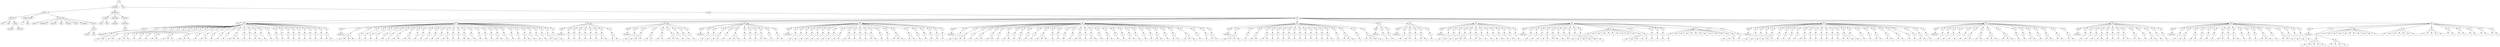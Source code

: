 digraph Tree {
	"t0" [label = "TEI"];
	"t1" [label = "teiHeader"];
	"t2" [label = "fileDesc"];
	"t3" [label = "titleStmt"];
	"t4" [label = "title"];
	"t5" [label = "title"];
	"t6" [label = "author"];
	"t7" [label = "surname"];
	"t8" [label = "forename"];
	"t9" [label = "publicationStmt"];
	"t10" [label = "p"];
	"t11" [label = "idno"];
	"t12" [label = "sourceDesc"];
	"t13" [label = "genre"];
	"t14" [label = "inspiration"];
	"t15" [label = "structure"];
	"t16" [label = "type"];
	"t17" [label = "periode"];
	"t18" [label = "taille"];
	"t19" [label = "permalien"];
	"t20" [label = "sources"];
	"t21" [label = "source"];
	"t22" [label = "author"];
	"t23" [label = "text"];
	"t24" [label = "profileDesc"];
	"t25" [label = "creation"];
	"t26" [label = "date"];
	"t27" [label = "date"];
	"t28" [label = "langUsage"];
	"t29" [label = "language"];
	"t30" [label = "textClass"];
	"t31" [label = "keywords"];
	"t32" [label = "term"];
	"t33" [label = "text"];
	"t34" [label = "body"];
	"t35" [label = "div1"];
	"t36" [label = "head"];
	"t37" [label = "div2"];
	"t38" [label = "head"];
	"t39" [label = "listPerson"];
	"t40" [label = "sp"];
	"t41" [label = "p"];
	"t42" [label = "s"];
	"t43" [label = "s"];
	"t44" [label = "sp"];
	"t45" [label = "p"];
	"t46" [label = "s"];
	"t47" [label = "s"];
	"t48" [label = "sp"];
	"t49" [label = "p"];
	"t50" [label = "s"];
	"t51" [label = "s"];
	"t52" [label = "s"];
	"t53" [label = "sp"];
	"t54" [label = "p"];
	"t55" [label = "s"];
	"t56" [label = "sp"];
	"t57" [label = "p"];
	"t58" [label = "s"];
	"t59" [label = "sp"];
	"t60" [label = "p"];
	"t61" [label = "s"];
	"t62" [label = "sp"];
	"t63" [label = "p"];
	"t64" [label = "s"];
	"t65" [label = "s"];
	"t66" [label = "sp"];
	"t67" [label = "p"];
	"t68" [label = "s"];
	"t69" [label = "s"];
	"t70" [label = "s"];
	"t71" [label = "sp"];
	"t72" [label = "p"];
	"t73" [label = "s"];
	"t74" [label = "s"];
	"t75" [label = "s"];
	"t76" [label = "sp"];
	"t77" [label = "p"];
	"t78" [label = "s"];
	"t79" [label = "sp"];
	"t80" [label = "p"];
	"t81" [label = "s"];
	"t82" [label = "s"];
	"t83" [label = "sp"];
	"t84" [label = "p"];
	"t85" [label = "s"];
	"t86" [label = "sp"];
	"t87" [label = "p"];
	"t88" [label = "s"];
	"t89" [label = "sp"];
	"t90" [label = "p"];
	"t91" [label = "s"];
	"t92" [label = "sp"];
	"t93" [label = "p"];
	"t94" [label = "s"];
	"t95" [label = "s"];
	"t96" [label = "s"];
	"t97" [label = "sp"];
	"t98" [label = "p"];
	"t99" [label = "s"];
	"t100" [label = "sp"];
	"t101" [label = "p"];
	"t102" [label = "s"];
	"t103" [label = "sp"];
	"t104" [label = "p"];
	"t105" [label = "s"];
	"t106" [label = "s"];
	"t107" [label = "sp"];
	"t108" [label = "p"];
	"t109" [label = "s"];
	"t110" [label = "sp"];
	"t111" [label = "p"];
	"t112" [label = "s"];
	"t113" [label = "sp"];
	"t114" [label = "p"];
	"t115" [label = "s"];
	"t116" [label = "sp"];
	"t117" [label = "p"];
	"t118" [label = "s"];
	"t119" [label = "sp"];
	"t120" [label = "p"];
	"t121" [label = "s"];
	"t122" [label = "sp"];
	"t123" [label = "p"];
	"t124" [label = "s"];
	"t125" [label = "sp"];
	"t126" [label = "p"];
	"t127" [label = "s"];
	"t128" [label = "sp"];
	"t129" [label = "p"];
	"t130" [label = "s"];
	"t131" [label = "sp"];
	"t132" [label = "p"];
	"t133" [label = "s"];
	"t134" [label = "sp"];
	"t135" [label = "p"];
	"t136" [label = "s"];
	"t137" [label = "sp"];
	"t138" [label = "p"];
	"t139" [label = "s"];
	"t140" [label = "sp"];
	"t141" [label = "p"];
	"t142" [label = "s"];
	"t143" [label = "s"];
	"t144" [label = "div2"];
	"t145" [label = "head"];
	"t146" [label = "listPerson"];
	"t147" [label = "sp"];
	"t148" [label = "p"];
	"t149" [label = "s"];
	"t150" [label = "s"];
	"t151" [label = "s"];
	"t152" [label = "s"];
	"t153" [label = "sp"];
	"t154" [label = "p"];
	"t155" [label = "s"];
	"t156" [label = "sp"];
	"t157" [label = "p"];
	"t158" [label = "s"];
	"t159" [label = "sp"];
	"t160" [label = "p"];
	"t161" [label = "s"];
	"t162" [label = "sp"];
	"t163" [label = "p"];
	"t164" [label = "s"];
	"t165" [label = "sp"];
	"t166" [label = "p"];
	"t167" [label = "s"];
	"t168" [label = "sp"];
	"t169" [label = "p"];
	"t170" [label = "s"];
	"t171" [label = "sp"];
	"t172" [label = "p"];
	"t173" [label = "s"];
	"t174" [label = "s"];
	"t175" [label = "sp"];
	"t176" [label = "p"];
	"t177" [label = "s"];
	"t178" [label = "s"];
	"t179" [label = "sp"];
	"t180" [label = "p"];
	"t181" [label = "s"];
	"t182" [label = "sp"];
	"t183" [label = "p"];
	"t184" [label = "s"];
	"t185" [label = "sp"];
	"t186" [label = "p"];
	"t187" [label = "s"];
	"t188" [label = "sp"];
	"t189" [label = "p"];
	"t190" [label = "s"];
	"t191" [label = "sp"];
	"t192" [label = "p"];
	"t193" [label = "s"];
	"t194" [label = "sp"];
	"t195" [label = "p"];
	"t196" [label = "s"];
	"t197" [label = "s"];
	"t198" [label = "sp"];
	"t199" [label = "p"];
	"t200" [label = "s"];
	"t201" [label = "sp"];
	"t202" [label = "p"];
	"t203" [label = "s"];
	"t204" [label = "sp"];
	"t205" [label = "p"];
	"t206" [label = "s"];
	"t207" [label = "s"];
	"t208" [label = "sp"];
	"t209" [label = "p"];
	"t210" [label = "s"];
	"t211" [label = "sp"];
	"t212" [label = "p"];
	"t213" [label = "s"];
	"t214" [label = "sp"];
	"t215" [label = "p"];
	"t216" [label = "s"];
	"t217" [label = "sp"];
	"t218" [label = "p"];
	"t219" [label = "s"];
	"t220" [label = "sp"];
	"t221" [label = "p"];
	"t222" [label = "s"];
	"t223" [label = "s"];
	"t224" [label = "sp"];
	"t225" [label = "p"];
	"t226" [label = "s"];
	"t227" [label = "sp"];
	"t228" [label = "p"];
	"t229" [label = "s"];
	"t230" [label = "sp"];
	"t231" [label = "p"];
	"t232" [label = "s"];
	"t233" [label = "sp"];
	"t234" [label = "p"];
	"t235" [label = "s"];
	"t236" [label = "s"];
	"t237" [label = "sp"];
	"t238" [label = "p"];
	"t239" [label = "s"];
	"t240" [label = "sp"];
	"t241" [label = "p"];
	"t242" [label = "s"];
	"t243" [label = "sp"];
	"t244" [label = "p"];
	"t245" [label = "s"];
	"t246" [label = "sp"];
	"t247" [label = "p"];
	"t248" [label = "s"];
	"t249" [label = "s"];
	"t250" [label = "sp"];
	"t251" [label = "p"];
	"t252" [label = "s"];
	"t253" [label = "div2"];
	"t254" [label = "head"];
	"t255" [label = "listPerson"];
	"t256" [label = "sp"];
	"t257" [label = "p"];
	"t258" [label = "s"];
	"t259" [label = "sp"];
	"t260" [label = "p"];
	"t261" [label = "s"];
	"t262" [label = "sp"];
	"t263" [label = "p"];
	"t264" [label = "s"];
	"t265" [label = "sp"];
	"t266" [label = "p"];
	"t267" [label = "s"];
	"t268" [label = "sp"];
	"t269" [label = "p"];
	"t270" [label = "s"];
	"t271" [label = "sp"];
	"t272" [label = "p"];
	"t273" [label = "s"];
	"t274" [label = "sp"];
	"t275" [label = "p"];
	"t276" [label = "s"];
	"t277" [label = "s"];
	"t278" [label = "sp"];
	"t279" [label = "p"];
	"t280" [label = "s"];
	"t281" [label = "s"];
	"t282" [label = "div2"];
	"t283" [label = "head"];
	"t284" [label = "listPerson"];
	"t285" [label = "sp"];
	"t286" [label = "p"];
	"t287" [label = "s"];
	"t288" [label = "sp"];
	"t289" [label = "p"];
	"t290" [label = "s"];
	"t291" [label = "s"];
	"t292" [label = "s"];
	"t293" [label = "sp"];
	"t294" [label = "p"];
	"t295" [label = "s"];
	"t296" [label = "s"];
	"t297" [label = "sp"];
	"t298" [label = "p"];
	"t299" [label = "s"];
	"t300" [label = "s"];
	"t301" [label = "sp"];
	"t302" [label = "p"];
	"t303" [label = "s"];
	"t304" [label = "s"];
	"t305" [label = "s"];
	"t306" [label = "sp"];
	"t307" [label = "p"];
	"t308" [label = "s"];
	"t309" [label = "sp"];
	"t310" [label = "p"];
	"t311" [label = "s"];
	"t312" [label = "sp"];
	"t313" [label = "p"];
	"t314" [label = "s"];
	"t315" [label = "div2"];
	"t316" [label = "head"];
	"t317" [label = "listPerson"];
	"t318" [label = "sp"];
	"t319" [label = "p"];
	"t320" [label = "s"];
	"t321" [label = "sp"];
	"t322" [label = "p"];
	"t323" [label = "s"];
	"t324" [label = "sp"];
	"t325" [label = "p"];
	"t326" [label = "s"];
	"t327" [label = "s"];
	"t328" [label = "sp"];
	"t329" [label = "p"];
	"t330" [label = "s"];
	"t331" [label = "sp"];
	"t332" [label = "p"];
	"t333" [label = "s"];
	"t334" [label = "s"];
	"t335" [label = "s"];
	"t336" [label = "sp"];
	"t337" [label = "p"];
	"t338" [label = "s"];
	"t339" [label = "sp"];
	"t340" [label = "p"];
	"t341" [label = "s"];
	"t342" [label = "sp"];
	"t343" [label = "p"];
	"t344" [label = "s"];
	"t345" [label = "sp"];
	"t346" [label = "p"];
	"t347" [label = "s"];
	"t348" [label = "s"];
	"t349" [label = "sp"];
	"t350" [label = "p"];
	"t351" [label = "s"];
	"t352" [label = "sp"];
	"t353" [label = "p"];
	"t354" [label = "s"];
	"t355" [label = "s"];
	"t356" [label = "div2"];
	"t357" [label = "head"];
	"t358" [label = "listPerson"];
	"t359" [label = "sp"];
	"t360" [label = "p"];
	"t361" [label = "s"];
	"t362" [label = "sp"];
	"t363" [label = "p"];
	"t364" [label = "s"];
	"t365" [label = "sp"];
	"t366" [label = "p"];
	"t367" [label = "s"];
	"t368" [label = "sp"];
	"t369" [label = "p"];
	"t370" [label = "s"];
	"t371" [label = "sp"];
	"t372" [label = "p"];
	"t373" [label = "s"];
	"t374" [label = "sp"];
	"t375" [label = "p"];
	"t376" [label = "s"];
	"t377" [label = "sp"];
	"t378" [label = "p"];
	"t379" [label = "s"];
	"t380" [label = "sp"];
	"t381" [label = "p"];
	"t382" [label = "s"];
	"t383" [label = "sp"];
	"t384" [label = "p"];
	"t385" [label = "s"];
	"t386" [label = "s"];
	"t387" [label = "sp"];
	"t388" [label = "p"];
	"t389" [label = "s"];
	"t390" [label = "s"];
	"t391" [label = "sp"];
	"t392" [label = "p"];
	"t393" [label = "s"];
	"t394" [label = "sp"];
	"t395" [label = "p"];
	"t396" [label = "s"];
	"t397" [label = "sp"];
	"t398" [label = "p"];
	"t399" [label = "s"];
	"t400" [label = "sp"];
	"t401" [label = "p"];
	"t402" [label = "s"];
	"t403" [label = "s"];
	"t404" [label = "sp"];
	"t405" [label = "p"];
	"t406" [label = "s"];
	"t407" [label = "sp"];
	"t408" [label = "p"];
	"t409" [label = "s"];
	"t410" [label = "sp"];
	"t411" [label = "p"];
	"t412" [label = "s"];
	"t413" [label = "s"];
	"t414" [label = "s"];
	"t415" [label = "sp"];
	"t416" [label = "p"];
	"t417" [label = "s"];
	"t418" [label = "s"];
	"t419" [label = "sp"];
	"t420" [label = "p"];
	"t421" [label = "s"];
	"t422" [label = "sp"];
	"t423" [label = "p"];
	"t424" [label = "s"];
	"t425" [label = "sp"];
	"t426" [label = "p"];
	"t427" [label = "s"];
	"t428" [label = "sp"];
	"t429" [label = "p"];
	"t430" [label = "s"];
	"t431" [label = "sp"];
	"t432" [label = "p"];
	"t433" [label = "s"];
	"t434" [label = "div2"];
	"t435" [label = "head"];
	"t436" [label = "listPerson"];
	"t437" [label = "sp"];
	"t438" [label = "p"];
	"t439" [label = "s"];
	"t440" [label = "sp"];
	"t441" [label = "p"];
	"t442" [label = "s"];
	"t443" [label = "s"];
	"t444" [label = "s"];
	"t445" [label = "sp"];
	"t446" [label = "p"];
	"t447" [label = "s"];
	"t448" [label = "sp"];
	"t449" [label = "p"];
	"t450" [label = "s"];
	"t451" [label = "s"];
	"t452" [label = "sp"];
	"t453" [label = "p"];
	"t454" [label = "s"];
	"t455" [label = "s"];
	"t456" [label = "sp"];
	"t457" [label = "p"];
	"t458" [label = "s"];
	"t459" [label = "sp"];
	"t460" [label = "p"];
	"t461" [label = "s"];
	"t462" [label = "s"];
	"t463" [label = "sp"];
	"t464" [label = "p"];
	"t465" [label = "s"];
	"t466" [label = "sp"];
	"t467" [label = "p"];
	"t468" [label = "s"];
	"t469" [label = "sp"];
	"t470" [label = "p"];
	"t471" [label = "s"];
	"t472" [label = "sp"];
	"t473" [label = "p"];
	"t474" [label = "s"];
	"t475" [label = "sp"];
	"t476" [label = "p"];
	"t477" [label = "s"];
	"t478" [label = "s"];
	"t479" [label = "s"];
	"t480" [label = "sp"];
	"t481" [label = "p"];
	"t482" [label = "s"];
	"t483" [label = "sp"];
	"t484" [label = "p"];
	"t485" [label = "s"];
	"t486" [label = "sp"];
	"t487" [label = "p"];
	"t488" [label = "s"];
	"t489" [label = "sp"];
	"t490" [label = "p"];
	"t491" [label = "s"];
	"t492" [label = "sp"];
	"t493" [label = "p"];
	"t494" [label = "s"];
	"t495" [label = "s"];
	"t496" [label = "sp"];
	"t497" [label = "p"];
	"t498" [label = "s"];
	"t499" [label = "sp"];
	"t500" [label = "p"];
	"t501" [label = "s"];
	"t502" [label = "s"];
	"t503" [label = "sp"];
	"t504" [label = "p"];
	"t505" [label = "s"];
	"t506" [label = "sp"];
	"t507" [label = "p"];
	"t508" [label = "s"];
	"t509" [label = "s"];
	"t510" [label = "sp"];
	"t511" [label = "p"];
	"t512" [label = "s"];
	"t513" [label = "sp"];
	"t514" [label = "p"];
	"t515" [label = "s"];
	"t516" [label = "sp"];
	"t517" [label = "p"];
	"t518" [label = "s"];
	"t519" [label = "s"];
	"t520" [label = "sp"];
	"t521" [label = "p"];
	"t522" [label = "s"];
	"t523" [label = "sp"];
	"t524" [label = "p"];
	"t525" [label = "s"];
	"t526" [label = "sp"];
	"t527" [label = "p"];
	"t528" [label = "s"];
	"t529" [label = "sp"];
	"t530" [label = "p"];
	"t531" [label = "s"];
	"t532" [label = "s"];
	"t533" [label = "sp"];
	"t534" [label = "p"];
	"t535" [label = "s"];
	"t536" [label = "sp"];
	"t537" [label = "p"];
	"t538" [label = "s"];
	"t539" [label = "s"];
	"t540" [label = "sp"];
	"t541" [label = "p"];
	"t542" [label = "s"];
	"t543" [label = "s"];
	"t544" [label = "s"];
	"t545" [label = "sp"];
	"t546" [label = "p"];
	"t547" [label = "s"];
	"t548" [label = "sp"];
	"t549" [label = "p"];
	"t550" [label = "s"];
	"t551" [label = "sp"];
	"t552" [label = "p"];
	"t553" [label = "s"];
	"t554" [label = "s"];
	"t555" [label = "div2"];
	"t556" [label = "head"];
	"t557" [label = "listPerson"];
	"t558" [label = "sp"];
	"t559" [label = "p"];
	"t560" [label = "s"];
	"t561" [label = "s"];
	"t562" [label = "s"];
	"t563" [label = "s"];
	"t564" [label = "sp"];
	"t565" [label = "p"];
	"t566" [label = "s"];
	"t567" [label = "sp"];
	"t568" [label = "p"];
	"t569" [label = "s"];
	"t570" [label = "s"];
	"t571" [label = "sp"];
	"t572" [label = "p"];
	"t573" [label = "s"];
	"t574" [label = "s"];
	"t575" [label = "sp"];
	"t576" [label = "p"];
	"t577" [label = "s"];
	"t578" [label = "sp"];
	"t579" [label = "p"];
	"t580" [label = "s"];
	"t581" [label = "sp"];
	"t582" [label = "p"];
	"t583" [label = "s"];
	"t584" [label = "sp"];
	"t585" [label = "p"];
	"t586" [label = "s"];
	"t587" [label = "sp"];
	"t588" [label = "p"];
	"t589" [label = "s"];
	"t590" [label = "sp"];
	"t591" [label = "p"];
	"t592" [label = "s"];
	"t593" [label = "sp"];
	"t594" [label = "p"];
	"t595" [label = "s"];
	"t596" [label = "sp"];
	"t597" [label = "p"];
	"t598" [label = "s"];
	"t599" [label = "sp"];
	"t600" [label = "p"];
	"t601" [label = "s"];
	"t602" [label = "sp"];
	"t603" [label = "p"];
	"t604" [label = "s"];
	"t605" [label = "sp"];
	"t606" [label = "p"];
	"t607" [label = "s"];
	"t608" [label = "s"];
	"t609" [label = "sp"];
	"t610" [label = "p"];
	"t611" [label = "s"];
	"t612" [label = "sp"];
	"t613" [label = "p"];
	"t614" [label = "s"];
	"t615" [label = "s"];
	"t616" [label = "s"];
	"t617" [label = "sp"];
	"t618" [label = "p"];
	"t619" [label = "s"];
	"t620" [label = "sp"];
	"t621" [label = "p"];
	"t622" [label = "s"];
	"t623" [label = "s"];
	"t624" [label = "s"];
	"t625" [label = "s"];
	"t626" [label = "div2"];
	"t627" [label = "head"];
	"t628" [label = "listPerson"];
	"t629" [label = "sp"];
	"t630" [label = "p"];
	"t631" [label = "s"];
	"t632" [label = "sp"];
	"t633" [label = "p"];
	"t634" [label = "s"];
	"t635" [label = "div2"];
	"t636" [label = "head"];
	"t637" [label = "listPerson"];
	"t638" [label = "sp"];
	"t639" [label = "p"];
	"t640" [label = "s"];
	"t641" [label = "sp"];
	"t642" [label = "p"];
	"t643" [label = "s"];
	"t644" [label = "s"];
	"t645" [label = "sp"];
	"t646" [label = "p"];
	"t647" [label = "s"];
	"t648" [label = "sp"];
	"t649" [label = "p"];
	"t650" [label = "s"];
	"t651" [label = "s"];
	"t652" [label = "sp"];
	"t653" [label = "p"];
	"t654" [label = "s"];
	"t655" [label = "div2"];
	"t656" [label = "head"];
	"t657" [label = "listPerson"];
	"t658" [label = "sp"];
	"t659" [label = "p"];
	"t660" [label = "s"];
	"t661" [label = "sp"];
	"t662" [label = "p"];
	"t663" [label = "s"];
	"t664" [label = "sp"];
	"t665" [label = "p"];
	"t666" [label = "s"];
	"t667" [label = "sp"];
	"t668" [label = "p"];
	"t669" [label = "s"];
	"t670" [label = "s"];
	"t671" [label = "s"];
	"t672" [label = "sp"];
	"t673" [label = "p"];
	"t674" [label = "s"];
	"t675" [label = "sp"];
	"t676" [label = "p"];
	"t677" [label = "s"];
	"t678" [label = "s"];
	"t679" [label = "sp"];
	"t680" [label = "p"];
	"t681" [label = "s"];
	"t682" [label = "sp"];
	"t683" [label = "p"];
	"t684" [label = "s"];
	"t685" [label = "sp"];
	"t686" [label = "p"];
	"t687" [label = "s"];
	"t688" [label = "sp"];
	"t689" [label = "p"];
	"t690" [label = "s"];
	"t691" [label = "sp"];
	"t692" [label = "p"];
	"t693" [label = "s"];
	"t694" [label = "sp"];
	"t695" [label = "p"];
	"t696" [label = "s"];
	"t697" [label = "sp"];
	"t698" [label = "p"];
	"t699" [label = "s"];
	"t700" [label = "div2"];
	"t701" [label = "head"];
	"t702" [label = "listPerson"];
	"t703" [label = "sp"];
	"t704" [label = "p"];
	"t705" [label = "s"];
	"t706" [label = "sp"];
	"t707" [label = "p"];
	"t708" [label = "s"];
	"t709" [label = "sp"];
	"t710" [label = "p"];
	"t711" [label = "s"];
	"t712" [label = "sp"];
	"t713" [label = "p"];
	"t714" [label = "s"];
	"t715" [label = "s"];
	"t716" [label = "sp"];
	"t717" [label = "p"];
	"t718" [label = "s"];
	"t719" [label = "s"];
	"t720" [label = "sp"];
	"t721" [label = "p"];
	"t722" [label = "s"];
	"t723" [label = "sp"];
	"t724" [label = "p"];
	"t725" [label = "s"];
	"t726" [label = "s"];
	"t727" [label = "sp"];
	"t728" [label = "p"];
	"t729" [label = "s"];
	"t730" [label = "sp"];
	"t731" [label = "p"];
	"t732" [label = "s"];
	"t733" [label = "s"];
	"t734" [label = "sp"];
	"t735" [label = "p"];
	"t736" [label = "s"];
	"t737" [label = "sp"];
	"t738" [label = "p"];
	"t739" [label = "s"];
	"t740" [label = "l"];
	"t741" [label = "l"];
	"t742" [label = "l"];
	"t743" [label = "l"];
	"t744" [label = "l"];
	"t745" [label = "l"];
	"t746" [label = "l"];
	"t747" [label = "l"];
	"t748" [label = "l"];
	"t749" [label = "p"];
	"t750" [label = "s"];
	"t751" [label = "s"];
	"t752" [label = "s"];
	"t753" [label = "sp"];
	"t754" [label = "p"];
	"t755" [label = "s"];
	"t756" [label = "s"];
	"t757" [label = "sp"];
	"t758" [label = "p"];
	"t759" [label = "s"];
	"t760" [label = "sp"];
	"t761" [label = "p"];
	"t762" [label = "s"];
	"t763" [label = "sp"];
	"t764" [label = "p"];
	"t765" [label = "s"];
	"t766" [label = "sp"];
	"t767" [label = "p"];
	"t768" [label = "s"];
	"t769" [label = "l"];
	"t770" [label = "l"];
	"t771" [label = "l"];
	"t772" [label = "l"];
	"t773" [label = "l"];
	"t774" [label = "l"];
	"t775" [label = "l"];
	"t776" [label = "l"];
	"t777" [label = "l"];
	"t778" [label = "l"];
	"t779" [label = "p"];
	"t780" [label = "s"];
	"t781" [label = "sp"];
	"t782" [label = "p"];
	"t783" [label = "s"];
	"t784" [label = "s"];
	"t785" [label = "sp"];
	"t786" [label = "p"];
	"t787" [label = "s"];
	"t788" [label = "div2"];
	"t789" [label = "head"];
	"t790" [label = "listPerson"];
	"t791" [label = "sp"];
	"t792" [label = "p"];
	"t793" [label = "s"];
	"t794" [label = "sp"];
	"t795" [label = "p"];
	"t796" [label = "s"];
	"t797" [label = "sp"];
	"t798" [label = "p"];
	"t799" [label = "s"];
	"t800" [label = "sp"];
	"t801" [label = "p"];
	"t802" [label = "s"];
	"t803" [label = "s"];
	"t804" [label = "s"];
	"t805" [label = "sp"];
	"t806" [label = "p"];
	"t807" [label = "s"];
	"t808" [label = "sp"];
	"t809" [label = "p"];
	"t810" [label = "s"];
	"t811" [label = "sp"];
	"t812" [label = "p"];
	"t813" [label = "s"];
	"t814" [label = "sp"];
	"t815" [label = "p"];
	"t816" [label = "s"];
	"t817" [label = "sp"];
	"t818" [label = "p"];
	"t819" [label = "s"];
	"t820" [label = "s"];
	"t821" [label = "sp"];
	"t822" [label = "p"];
	"t823" [label = "s"];
	"t824" [label = "sp"];
	"t825" [label = "p"];
	"t826" [label = "s"];
	"t827" [label = "sp"];
	"t828" [label = "p"];
	"t829" [label = "s"];
	"t830" [label = "sp"];
	"t831" [label = "p"];
	"t832" [label = "s"];
	"t833" [label = "sp"];
	"t834" [label = "p"];
	"t835" [label = "s"];
	"t836" [label = "sp"];
	"t837" [label = "p"];
	"t838" [label = "s"];
	"t839" [label = "sp"];
	"t840" [label = "p"];
	"t841" [label = "s"];
	"t842" [label = "s"];
	"t843" [label = "s"];
	"t844" [label = "sp"];
	"t845" [label = "p"];
	"t846" [label = "s"];
	"t847" [label = "sp"];
	"t848" [label = "p"];
	"t849" [label = "s"];
	"t850" [label = "sp"];
	"t851" [label = "p"];
	"t852" [label = "s"];
	"t853" [label = "sp"];
	"t854" [label = "p"];
	"t855" [label = "s"];
	"t856" [label = "s"];
	"t857" [label = "sp"];
	"t858" [label = "p"];
	"t859" [label = "s"];
	"t860" [label = "s"];
	"t861" [label = "sp"];
	"t862" [label = "p"];
	"t863" [label = "s"];
	"t864" [label = "s"];
	"t865" [label = "sp"];
	"t866" [label = "p"];
	"t867" [label = "s"];
	"t868" [label = "sp"];
	"t869" [label = "p"];
	"t870" [label = "s"];
	"t871" [label = "sp"];
	"t872" [label = "p"];
	"t873" [label = "s"];
	"t874" [label = "s"];
	"t875" [label = "sp"];
	"t876" [label = "p"];
	"t877" [label = "s"];
	"t878" [label = "div2"];
	"t879" [label = "head"];
	"t880" [label = "listPerson"];
	"t881" [label = "sp"];
	"t882" [label = "p"];
	"t883" [label = "s"];
	"t884" [label = "sp"];
	"t885" [label = "p"];
	"t886" [label = "s"];
	"t887" [label = "sp"];
	"t888" [label = "p"];
	"t889" [label = "s"];
	"t890" [label = "sp"];
	"t891" [label = "p"];
	"t892" [label = "s"];
	"t893" [label = "sp"];
	"t894" [label = "p"];
	"t895" [label = "s"];
	"t896" [label = "sp"];
	"t897" [label = "p"];
	"t898" [label = "s"];
	"t899" [label = "s"];
	"t900" [label = "sp"];
	"t901" [label = "p"];
	"t902" [label = "s"];
	"t903" [label = "s"];
	"t904" [label = "sp"];
	"t905" [label = "p"];
	"t906" [label = "s"];
	"t907" [label = "s"];
	"t908" [label = "s"];
	"t909" [label = "sp"];
	"t910" [label = "p"];
	"t911" [label = "s"];
	"t912" [label = "s"];
	"t913" [label = "s"];
	"t914" [label = "sp"];
	"t915" [label = "p"];
	"t916" [label = "s"];
	"t917" [label = "sp"];
	"t918" [label = "p"];
	"t919" [label = "s"];
	"t920" [label = "sp"];
	"t921" [label = "p"];
	"t922" [label = "s"];
	"t923" [label = "s"];
	"t924" [label = "sp"];
	"t925" [label = "p"];
	"t926" [label = "s"];
	"t927" [label = "sp"];
	"t928" [label = "p"];
	"t929" [label = "s"];
	"t930" [label = "s"];
	"t931" [label = "sp"];
	"t932" [label = "p"];
	"t933" [label = "s"];
	"t934" [label = "s"];
	"t935" [label = "sp"];
	"t936" [label = "p"];
	"t937" [label = "s"];
	"t938" [label = "s"];
	"t939" [label = "div2"];
	"t940" [label = "head"];
	"t941" [label = "listPerson"];
	"t942" [label = "sp"];
	"t943" [label = "p"];
	"t944" [label = "s"];
	"t945" [label = "sp"];
	"t946" [label = "p"];
	"t947" [label = "s"];
	"t948" [label = "sp"];
	"t949" [label = "p"];
	"t950" [label = "s"];
	"t951" [label = "sp"];
	"t952" [label = "p"];
	"t953" [label = "s"];
	"t954" [label = "s"];
	"t955" [label = "sp"];
	"t956" [label = "p"];
	"t957" [label = "s"];
	"t958" [label = "sp"];
	"t959" [label = "p"];
	"t960" [label = "s"];
	"t961" [label = "sp"];
	"t962" [label = "p"];
	"t963" [label = "s"];
	"t964" [label = "sp"];
	"t965" [label = "p"];
	"t966" [label = "s"];
	"t967" [label = "s"];
	"t968" [label = "sp"];
	"t969" [label = "p"];
	"t970" [label = "s"];
	"t971" [label = "s"];
	"t972" [label = "sp"];
	"t973" [label = "p"];
	"t974" [label = "s"];
	"t975" [label = "sp"];
	"t976" [label = "p"];
	"t977" [label = "s"];
	"t978" [label = "s"];
	"t979" [label = "sp"];
	"t980" [label = "p"];
	"t981" [label = "s"];
	"t982" [label = "sp"];
	"t983" [label = "p"];
	"t984" [label = "s"];
	"t985" [label = "div2"];
	"t986" [label = "head"];
	"t987" [label = "listPerson"];
	"t988" [label = "sp"];
	"t989" [label = "p"];
	"t990" [label = "s"];
	"t991" [label = "sp"];
	"t992" [label = "p"];
	"t993" [label = "s"];
	"t994" [label = "s"];
	"t995" [label = "sp"];
	"t996" [label = "p"];
	"t997" [label = "s"];
	"t998" [label = "s"];
	"t999" [label = "sp"];
	"t1000" [label = "p"];
	"t1001" [label = "s"];
	"t1002" [label = "sp"];
	"t1003" [label = "p"];
	"t1004" [label = "s"];
	"t1005" [label = "sp"];
	"t1006" [label = "p"];
	"t1007" [label = "s"];
	"t1008" [label = "sp"];
	"t1009" [label = "p"];
	"t1010" [label = "s"];
	"t1011" [label = "s"];
	"t1012" [label = "sp"];
	"t1013" [label = "p"];
	"t1014" [label = "s"];
	"t1015" [label = "sp"];
	"t1016" [label = "p"];
	"t1017" [label = "s"];
	"t1018" [label = "s"];
	"t1019" [label = "sp"];
	"t1020" [label = "p"];
	"t1021" [label = "s"];
	"t1022" [label = "sp"];
	"t1023" [label = "p"];
	"t1024" [label = "s"];
	"t1025" [label = "sp"];
	"t1026" [label = "p"];
	"t1027" [label = "s"];
	"t1028" [label = "sp"];
	"t1029" [label = "p"];
	"t1030" [label = "s"];
	"t1031" [label = "s"];
	"t1032" [label = "s"];
	"t1033" [label = "sp"];
	"t1034" [label = "p"];
	"t1035" [label = "s"];
	"t1036" [label = "sp"];
	"t1037" [label = "p"];
	"t1038" [label = "s"];
	"t1039" [label = "s"];
	"t1040" [label = "s"];
	"t1041" [label = "sp"];
	"t1042" [label = "p"];
	"t1043" [label = "s"];
	"t1044" [label = "sp"];
	"t1045" [label = "p"];
	"t1046" [label = "s"];
	"t1047" [label = "sp"];
	"t1048" [label = "p"];
	"t1049" [label = "s"];
	"t1050" [label = "div2"];
	"t1051" [label = "head"];
	"t1052" [label = "listPerson"];
	"t1053" [label = "sp"];
	"t1054" [label = "lg"];
	"t1055" [label = "lg"];
	"t1056" [label = "l"];
	"t1057" [label = "l"];
	"t1058" [label = "l"];
	"t1059" [label = "l"];
	"t1060" [label = "l"];
	"t1061" [label = "lg"];
	"t1062" [label = "l"];
	"t1063" [label = "l"];
	"t1064" [label = "l"];
	"t1065" [label = "l"];
	"t1066" [label = "sp"];
	"t1067" [label = "l"];
	"t1068" [label = "l"];
	"t1069" [label = "l"];
	"t1070" [label = "l"];
	"t1071" [label = "l"];
	"t1072" [label = "l"];
	"t1073" [label = "l"];
	"t1074" [label = "l"];
	"t1075" [label = "l"];
	"t1076" [label = "l"];
	"t1077" [label = "l"];
	"t1078" [label = "sp"];
	"t1079" [label = "l"];
	"t1080" [label = "l"];
	"t1081" [label = "l"];
	"t1082" [label = "l"];
	"t1083" [label = "l"];
	"t1084" [label = "l"];
	"t1085" [label = "l"];
	"t1086" [label = "sp"];
	"t1087" [label = "l"];
	"t1088" [label = "l"];
	"t1089" [label = "l"];
	"t1090" [label = "l"];
	"t1091" [label = "l"];
	"t1092" [label = "sp"];
	"t1093" [label = "l"];
	"t1094" [label = "l"];
	"t1095" [label = "sp"];
	"t1096" [label = "l"];
	"t1097" [label = "l"];
	"t1098" [label = "sp"];
	"t1099" [label = "l"];
	"t1100" [label = "l"];
	"t1101" [label = "sp"];
	"t1102" [label = "l"];
	"t1103" [label = "l"];
	"t1104" [label = "sp"];
	"t1105" [label = "l"];
	"t1106" [label = "l"];
	"t0" -> "t1";
	"t1" -> "t2";
	"t2" -> "t3";
	"t3" -> "t4";
	"t3" -> "t5";
	"t3" -> "t6";
	"t6" -> "t7";
	"t6" -> "t8";
	"t2" -> "t9";
	"t9" -> "t10";
	"t9" -> "t11";
	"t2" -> "t12";
	"t12" -> "t13";
	"t12" -> "t14";
	"t12" -> "t15";
	"t12" -> "t16";
	"t12" -> "t17";
	"t12" -> "t18";
	"t12" -> "t19";
	"t12" -> "t20";
	"t20" -> "t21";
	"t21" -> "t22";
	"t21" -> "t23";
	"t1" -> "t24";
	"t24" -> "t25";
	"t25" -> "t26";
	"t25" -> "t27";
	"t24" -> "t28";
	"t28" -> "t29";
	"t24" -> "t30";
	"t30" -> "t31";
	"t31" -> "t32";
	"t0" -> "t33";
	"t33" -> "t34";
	"t34" -> "t35";
	"t35" -> "t36";
	"t35" -> "t37";
	"t37" -> "t38";
	"t38" -> "t39";
	"t37" -> "t40";
	"t40" -> "t41";
	"t41" -> "t42";
	"t41" -> "t43";
	"t37" -> "t44";
	"t44" -> "t45";
	"t45" -> "t46";
	"t45" -> "t47";
	"t37" -> "t48";
	"t48" -> "t49";
	"t49" -> "t50";
	"t49" -> "t51";
	"t49" -> "t52";
	"t37" -> "t53";
	"t53" -> "t54";
	"t54" -> "t55";
	"t37" -> "t56";
	"t56" -> "t57";
	"t57" -> "t58";
	"t37" -> "t59";
	"t59" -> "t60";
	"t60" -> "t61";
	"t37" -> "t62";
	"t62" -> "t63";
	"t63" -> "t64";
	"t63" -> "t65";
	"t37" -> "t66";
	"t66" -> "t67";
	"t67" -> "t68";
	"t67" -> "t69";
	"t67" -> "t70";
	"t37" -> "t71";
	"t71" -> "t72";
	"t72" -> "t73";
	"t72" -> "t74";
	"t72" -> "t75";
	"t37" -> "t76";
	"t76" -> "t77";
	"t77" -> "t78";
	"t37" -> "t79";
	"t79" -> "t80";
	"t80" -> "t81";
	"t80" -> "t82";
	"t37" -> "t83";
	"t83" -> "t84";
	"t84" -> "t85";
	"t37" -> "t86";
	"t86" -> "t87";
	"t87" -> "t88";
	"t37" -> "t89";
	"t89" -> "t90";
	"t90" -> "t91";
	"t37" -> "t92";
	"t92" -> "t93";
	"t93" -> "t94";
	"t93" -> "t95";
	"t93" -> "t96";
	"t37" -> "t97";
	"t97" -> "t98";
	"t98" -> "t99";
	"t37" -> "t100";
	"t100" -> "t101";
	"t101" -> "t102";
	"t37" -> "t103";
	"t103" -> "t104";
	"t104" -> "t105";
	"t104" -> "t106";
	"t37" -> "t107";
	"t107" -> "t108";
	"t108" -> "t109";
	"t37" -> "t110";
	"t110" -> "t111";
	"t111" -> "t112";
	"t37" -> "t113";
	"t113" -> "t114";
	"t114" -> "t115";
	"t37" -> "t116";
	"t116" -> "t117";
	"t117" -> "t118";
	"t37" -> "t119";
	"t119" -> "t120";
	"t120" -> "t121";
	"t37" -> "t122";
	"t122" -> "t123";
	"t123" -> "t124";
	"t37" -> "t125";
	"t125" -> "t126";
	"t126" -> "t127";
	"t37" -> "t128";
	"t128" -> "t129";
	"t129" -> "t130";
	"t37" -> "t131";
	"t131" -> "t132";
	"t132" -> "t133";
	"t37" -> "t134";
	"t134" -> "t135";
	"t135" -> "t136";
	"t37" -> "t137";
	"t137" -> "t138";
	"t138" -> "t139";
	"t37" -> "t140";
	"t140" -> "t141";
	"t141" -> "t142";
	"t141" -> "t143";
	"t35" -> "t144";
	"t144" -> "t145";
	"t145" -> "t146";
	"t144" -> "t147";
	"t147" -> "t148";
	"t148" -> "t149";
	"t148" -> "t150";
	"t148" -> "t151";
	"t148" -> "t152";
	"t144" -> "t153";
	"t153" -> "t154";
	"t154" -> "t155";
	"t144" -> "t156";
	"t156" -> "t157";
	"t157" -> "t158";
	"t144" -> "t159";
	"t159" -> "t160";
	"t160" -> "t161";
	"t144" -> "t162";
	"t162" -> "t163";
	"t163" -> "t164";
	"t144" -> "t165";
	"t165" -> "t166";
	"t166" -> "t167";
	"t144" -> "t168";
	"t168" -> "t169";
	"t169" -> "t170";
	"t144" -> "t171";
	"t171" -> "t172";
	"t172" -> "t173";
	"t172" -> "t174";
	"t144" -> "t175";
	"t175" -> "t176";
	"t176" -> "t177";
	"t176" -> "t178";
	"t144" -> "t179";
	"t179" -> "t180";
	"t180" -> "t181";
	"t144" -> "t182";
	"t182" -> "t183";
	"t183" -> "t184";
	"t144" -> "t185";
	"t185" -> "t186";
	"t186" -> "t187";
	"t144" -> "t188";
	"t188" -> "t189";
	"t189" -> "t190";
	"t144" -> "t191";
	"t191" -> "t192";
	"t192" -> "t193";
	"t144" -> "t194";
	"t194" -> "t195";
	"t195" -> "t196";
	"t195" -> "t197";
	"t144" -> "t198";
	"t198" -> "t199";
	"t199" -> "t200";
	"t144" -> "t201";
	"t201" -> "t202";
	"t202" -> "t203";
	"t144" -> "t204";
	"t204" -> "t205";
	"t205" -> "t206";
	"t205" -> "t207";
	"t144" -> "t208";
	"t208" -> "t209";
	"t209" -> "t210";
	"t144" -> "t211";
	"t211" -> "t212";
	"t212" -> "t213";
	"t144" -> "t214";
	"t214" -> "t215";
	"t215" -> "t216";
	"t144" -> "t217";
	"t217" -> "t218";
	"t218" -> "t219";
	"t144" -> "t220";
	"t220" -> "t221";
	"t221" -> "t222";
	"t221" -> "t223";
	"t144" -> "t224";
	"t224" -> "t225";
	"t225" -> "t226";
	"t144" -> "t227";
	"t227" -> "t228";
	"t228" -> "t229";
	"t144" -> "t230";
	"t230" -> "t231";
	"t231" -> "t232";
	"t144" -> "t233";
	"t233" -> "t234";
	"t234" -> "t235";
	"t234" -> "t236";
	"t144" -> "t237";
	"t237" -> "t238";
	"t238" -> "t239";
	"t144" -> "t240";
	"t240" -> "t241";
	"t241" -> "t242";
	"t144" -> "t243";
	"t243" -> "t244";
	"t244" -> "t245";
	"t144" -> "t246";
	"t246" -> "t247";
	"t247" -> "t248";
	"t247" -> "t249";
	"t144" -> "t250";
	"t250" -> "t251";
	"t251" -> "t252";
	"t35" -> "t253";
	"t253" -> "t254";
	"t254" -> "t255";
	"t253" -> "t256";
	"t256" -> "t257";
	"t257" -> "t258";
	"t253" -> "t259";
	"t259" -> "t260";
	"t260" -> "t261";
	"t253" -> "t262";
	"t262" -> "t263";
	"t263" -> "t264";
	"t253" -> "t265";
	"t265" -> "t266";
	"t266" -> "t267";
	"t253" -> "t268";
	"t268" -> "t269";
	"t269" -> "t270";
	"t253" -> "t271";
	"t271" -> "t272";
	"t272" -> "t273";
	"t253" -> "t274";
	"t274" -> "t275";
	"t275" -> "t276";
	"t275" -> "t277";
	"t253" -> "t278";
	"t278" -> "t279";
	"t279" -> "t280";
	"t279" -> "t281";
	"t35" -> "t282";
	"t282" -> "t283";
	"t283" -> "t284";
	"t282" -> "t285";
	"t285" -> "t286";
	"t286" -> "t287";
	"t282" -> "t288";
	"t288" -> "t289";
	"t289" -> "t290";
	"t289" -> "t291";
	"t289" -> "t292";
	"t282" -> "t293";
	"t293" -> "t294";
	"t294" -> "t295";
	"t294" -> "t296";
	"t282" -> "t297";
	"t297" -> "t298";
	"t298" -> "t299";
	"t298" -> "t300";
	"t282" -> "t301";
	"t301" -> "t302";
	"t302" -> "t303";
	"t302" -> "t304";
	"t302" -> "t305";
	"t282" -> "t306";
	"t306" -> "t307";
	"t307" -> "t308";
	"t282" -> "t309";
	"t309" -> "t310";
	"t310" -> "t311";
	"t282" -> "t312";
	"t312" -> "t313";
	"t313" -> "t314";
	"t35" -> "t315";
	"t315" -> "t316";
	"t316" -> "t317";
	"t315" -> "t318";
	"t318" -> "t319";
	"t319" -> "t320";
	"t315" -> "t321";
	"t321" -> "t322";
	"t322" -> "t323";
	"t315" -> "t324";
	"t324" -> "t325";
	"t325" -> "t326";
	"t325" -> "t327";
	"t315" -> "t328";
	"t328" -> "t329";
	"t329" -> "t330";
	"t315" -> "t331";
	"t331" -> "t332";
	"t332" -> "t333";
	"t332" -> "t334";
	"t332" -> "t335";
	"t315" -> "t336";
	"t336" -> "t337";
	"t337" -> "t338";
	"t315" -> "t339";
	"t339" -> "t340";
	"t340" -> "t341";
	"t315" -> "t342";
	"t342" -> "t343";
	"t343" -> "t344";
	"t315" -> "t345";
	"t345" -> "t346";
	"t346" -> "t347";
	"t346" -> "t348";
	"t315" -> "t349";
	"t349" -> "t350";
	"t350" -> "t351";
	"t315" -> "t352";
	"t352" -> "t353";
	"t353" -> "t354";
	"t353" -> "t355";
	"t35" -> "t356";
	"t356" -> "t357";
	"t357" -> "t358";
	"t356" -> "t359";
	"t359" -> "t360";
	"t360" -> "t361";
	"t356" -> "t362";
	"t362" -> "t363";
	"t363" -> "t364";
	"t356" -> "t365";
	"t365" -> "t366";
	"t366" -> "t367";
	"t356" -> "t368";
	"t368" -> "t369";
	"t369" -> "t370";
	"t356" -> "t371";
	"t371" -> "t372";
	"t372" -> "t373";
	"t356" -> "t374";
	"t374" -> "t375";
	"t375" -> "t376";
	"t356" -> "t377";
	"t377" -> "t378";
	"t378" -> "t379";
	"t356" -> "t380";
	"t380" -> "t381";
	"t381" -> "t382";
	"t356" -> "t383";
	"t383" -> "t384";
	"t384" -> "t385";
	"t384" -> "t386";
	"t356" -> "t387";
	"t387" -> "t388";
	"t388" -> "t389";
	"t388" -> "t390";
	"t356" -> "t391";
	"t391" -> "t392";
	"t392" -> "t393";
	"t356" -> "t394";
	"t394" -> "t395";
	"t395" -> "t396";
	"t356" -> "t397";
	"t397" -> "t398";
	"t398" -> "t399";
	"t356" -> "t400";
	"t400" -> "t401";
	"t401" -> "t402";
	"t401" -> "t403";
	"t356" -> "t404";
	"t404" -> "t405";
	"t405" -> "t406";
	"t356" -> "t407";
	"t407" -> "t408";
	"t408" -> "t409";
	"t356" -> "t410";
	"t410" -> "t411";
	"t411" -> "t412";
	"t411" -> "t413";
	"t411" -> "t414";
	"t356" -> "t415";
	"t415" -> "t416";
	"t416" -> "t417";
	"t416" -> "t418";
	"t356" -> "t419";
	"t419" -> "t420";
	"t420" -> "t421";
	"t356" -> "t422";
	"t422" -> "t423";
	"t423" -> "t424";
	"t356" -> "t425";
	"t425" -> "t426";
	"t426" -> "t427";
	"t356" -> "t428";
	"t428" -> "t429";
	"t429" -> "t430";
	"t356" -> "t431";
	"t431" -> "t432";
	"t432" -> "t433";
	"t35" -> "t434";
	"t434" -> "t435";
	"t435" -> "t436";
	"t434" -> "t437";
	"t437" -> "t438";
	"t438" -> "t439";
	"t434" -> "t440";
	"t440" -> "t441";
	"t441" -> "t442";
	"t441" -> "t443";
	"t441" -> "t444";
	"t434" -> "t445";
	"t445" -> "t446";
	"t446" -> "t447";
	"t434" -> "t448";
	"t448" -> "t449";
	"t449" -> "t450";
	"t449" -> "t451";
	"t434" -> "t452";
	"t452" -> "t453";
	"t453" -> "t454";
	"t453" -> "t455";
	"t434" -> "t456";
	"t456" -> "t457";
	"t457" -> "t458";
	"t434" -> "t459";
	"t459" -> "t460";
	"t460" -> "t461";
	"t460" -> "t462";
	"t434" -> "t463";
	"t463" -> "t464";
	"t464" -> "t465";
	"t434" -> "t466";
	"t466" -> "t467";
	"t467" -> "t468";
	"t434" -> "t469";
	"t469" -> "t470";
	"t470" -> "t471";
	"t434" -> "t472";
	"t472" -> "t473";
	"t473" -> "t474";
	"t434" -> "t475";
	"t475" -> "t476";
	"t476" -> "t477";
	"t476" -> "t478";
	"t476" -> "t479";
	"t434" -> "t480";
	"t480" -> "t481";
	"t481" -> "t482";
	"t434" -> "t483";
	"t483" -> "t484";
	"t484" -> "t485";
	"t434" -> "t486";
	"t486" -> "t487";
	"t487" -> "t488";
	"t434" -> "t489";
	"t489" -> "t490";
	"t490" -> "t491";
	"t434" -> "t492";
	"t492" -> "t493";
	"t493" -> "t494";
	"t493" -> "t495";
	"t434" -> "t496";
	"t496" -> "t497";
	"t497" -> "t498";
	"t434" -> "t499";
	"t499" -> "t500";
	"t500" -> "t501";
	"t500" -> "t502";
	"t434" -> "t503";
	"t503" -> "t504";
	"t504" -> "t505";
	"t434" -> "t506";
	"t506" -> "t507";
	"t507" -> "t508";
	"t507" -> "t509";
	"t434" -> "t510";
	"t510" -> "t511";
	"t511" -> "t512";
	"t434" -> "t513";
	"t513" -> "t514";
	"t514" -> "t515";
	"t434" -> "t516";
	"t516" -> "t517";
	"t517" -> "t518";
	"t517" -> "t519";
	"t434" -> "t520";
	"t520" -> "t521";
	"t521" -> "t522";
	"t434" -> "t523";
	"t523" -> "t524";
	"t524" -> "t525";
	"t434" -> "t526";
	"t526" -> "t527";
	"t527" -> "t528";
	"t434" -> "t529";
	"t529" -> "t530";
	"t530" -> "t531";
	"t530" -> "t532";
	"t434" -> "t533";
	"t533" -> "t534";
	"t534" -> "t535";
	"t434" -> "t536";
	"t536" -> "t537";
	"t537" -> "t538";
	"t537" -> "t539";
	"t434" -> "t540";
	"t540" -> "t541";
	"t541" -> "t542";
	"t541" -> "t543";
	"t541" -> "t544";
	"t434" -> "t545";
	"t545" -> "t546";
	"t546" -> "t547";
	"t434" -> "t548";
	"t548" -> "t549";
	"t549" -> "t550";
	"t434" -> "t551";
	"t551" -> "t552";
	"t552" -> "t553";
	"t552" -> "t554";
	"t35" -> "t555";
	"t555" -> "t556";
	"t556" -> "t557";
	"t555" -> "t558";
	"t558" -> "t559";
	"t559" -> "t560";
	"t559" -> "t561";
	"t559" -> "t562";
	"t559" -> "t563";
	"t555" -> "t564";
	"t564" -> "t565";
	"t565" -> "t566";
	"t555" -> "t567";
	"t567" -> "t568";
	"t568" -> "t569";
	"t568" -> "t570";
	"t555" -> "t571";
	"t571" -> "t572";
	"t572" -> "t573";
	"t572" -> "t574";
	"t555" -> "t575";
	"t575" -> "t576";
	"t576" -> "t577";
	"t555" -> "t578";
	"t578" -> "t579";
	"t579" -> "t580";
	"t555" -> "t581";
	"t581" -> "t582";
	"t582" -> "t583";
	"t555" -> "t584";
	"t584" -> "t585";
	"t585" -> "t586";
	"t555" -> "t587";
	"t587" -> "t588";
	"t588" -> "t589";
	"t555" -> "t590";
	"t590" -> "t591";
	"t591" -> "t592";
	"t555" -> "t593";
	"t593" -> "t594";
	"t594" -> "t595";
	"t555" -> "t596";
	"t596" -> "t597";
	"t597" -> "t598";
	"t555" -> "t599";
	"t599" -> "t600";
	"t600" -> "t601";
	"t555" -> "t602";
	"t602" -> "t603";
	"t603" -> "t604";
	"t555" -> "t605";
	"t605" -> "t606";
	"t606" -> "t607";
	"t606" -> "t608";
	"t555" -> "t609";
	"t609" -> "t610";
	"t610" -> "t611";
	"t555" -> "t612";
	"t612" -> "t613";
	"t613" -> "t614";
	"t613" -> "t615";
	"t613" -> "t616";
	"t555" -> "t617";
	"t617" -> "t618";
	"t618" -> "t619";
	"t555" -> "t620";
	"t620" -> "t621";
	"t621" -> "t622";
	"t621" -> "t623";
	"t621" -> "t624";
	"t621" -> "t625";
	"t35" -> "t626";
	"t626" -> "t627";
	"t627" -> "t628";
	"t626" -> "t629";
	"t629" -> "t630";
	"t630" -> "t631";
	"t626" -> "t632";
	"t632" -> "t633";
	"t633" -> "t634";
	"t35" -> "t635";
	"t635" -> "t636";
	"t636" -> "t637";
	"t635" -> "t638";
	"t638" -> "t639";
	"t639" -> "t640";
	"t635" -> "t641";
	"t641" -> "t642";
	"t642" -> "t643";
	"t642" -> "t644";
	"t635" -> "t645";
	"t645" -> "t646";
	"t646" -> "t647";
	"t635" -> "t648";
	"t648" -> "t649";
	"t649" -> "t650";
	"t649" -> "t651";
	"t635" -> "t652";
	"t652" -> "t653";
	"t653" -> "t654";
	"t35" -> "t655";
	"t655" -> "t656";
	"t656" -> "t657";
	"t655" -> "t658";
	"t658" -> "t659";
	"t659" -> "t660";
	"t655" -> "t661";
	"t661" -> "t662";
	"t662" -> "t663";
	"t655" -> "t664";
	"t664" -> "t665";
	"t665" -> "t666";
	"t655" -> "t667";
	"t667" -> "t668";
	"t668" -> "t669";
	"t668" -> "t670";
	"t668" -> "t671";
	"t655" -> "t672";
	"t672" -> "t673";
	"t673" -> "t674";
	"t655" -> "t675";
	"t675" -> "t676";
	"t676" -> "t677";
	"t676" -> "t678";
	"t655" -> "t679";
	"t679" -> "t680";
	"t680" -> "t681";
	"t655" -> "t682";
	"t682" -> "t683";
	"t683" -> "t684";
	"t655" -> "t685";
	"t685" -> "t686";
	"t686" -> "t687";
	"t655" -> "t688";
	"t688" -> "t689";
	"t689" -> "t690";
	"t655" -> "t691";
	"t691" -> "t692";
	"t692" -> "t693";
	"t655" -> "t694";
	"t694" -> "t695";
	"t695" -> "t696";
	"t655" -> "t697";
	"t697" -> "t698";
	"t698" -> "t699";
	"t35" -> "t700";
	"t700" -> "t701";
	"t701" -> "t702";
	"t700" -> "t703";
	"t703" -> "t704";
	"t704" -> "t705";
	"t700" -> "t706";
	"t706" -> "t707";
	"t707" -> "t708";
	"t700" -> "t709";
	"t709" -> "t710";
	"t710" -> "t711";
	"t700" -> "t712";
	"t712" -> "t713";
	"t713" -> "t714";
	"t713" -> "t715";
	"t700" -> "t716";
	"t716" -> "t717";
	"t717" -> "t718";
	"t717" -> "t719";
	"t700" -> "t720";
	"t720" -> "t721";
	"t721" -> "t722";
	"t700" -> "t723";
	"t723" -> "t724";
	"t724" -> "t725";
	"t724" -> "t726";
	"t700" -> "t727";
	"t727" -> "t728";
	"t728" -> "t729";
	"t700" -> "t730";
	"t730" -> "t731";
	"t731" -> "t732";
	"t731" -> "t733";
	"t700" -> "t734";
	"t734" -> "t735";
	"t735" -> "t736";
	"t700" -> "t737";
	"t737" -> "t738";
	"t738" -> "t739";
	"t737" -> "t740";
	"t737" -> "t741";
	"t737" -> "t742";
	"t737" -> "t743";
	"t737" -> "t744";
	"t737" -> "t745";
	"t737" -> "t746";
	"t737" -> "t747";
	"t737" -> "t748";
	"t737" -> "t749";
	"t749" -> "t750";
	"t749" -> "t751";
	"t749" -> "t752";
	"t700" -> "t753";
	"t753" -> "t754";
	"t754" -> "t755";
	"t754" -> "t756";
	"t700" -> "t757";
	"t757" -> "t758";
	"t758" -> "t759";
	"t700" -> "t760";
	"t760" -> "t761";
	"t761" -> "t762";
	"t700" -> "t763";
	"t763" -> "t764";
	"t764" -> "t765";
	"t700" -> "t766";
	"t766" -> "t767";
	"t767" -> "t768";
	"t766" -> "t769";
	"t766" -> "t770";
	"t766" -> "t771";
	"t766" -> "t772";
	"t766" -> "t773";
	"t766" -> "t774";
	"t766" -> "t775";
	"t766" -> "t776";
	"t766" -> "t777";
	"t766" -> "t778";
	"t766" -> "t779";
	"t779" -> "t780";
	"t700" -> "t781";
	"t781" -> "t782";
	"t782" -> "t783";
	"t782" -> "t784";
	"t700" -> "t785";
	"t785" -> "t786";
	"t786" -> "t787";
	"t35" -> "t788";
	"t788" -> "t789";
	"t789" -> "t790";
	"t788" -> "t791";
	"t791" -> "t792";
	"t792" -> "t793";
	"t788" -> "t794";
	"t794" -> "t795";
	"t795" -> "t796";
	"t788" -> "t797";
	"t797" -> "t798";
	"t798" -> "t799";
	"t788" -> "t800";
	"t800" -> "t801";
	"t801" -> "t802";
	"t801" -> "t803";
	"t801" -> "t804";
	"t788" -> "t805";
	"t805" -> "t806";
	"t806" -> "t807";
	"t788" -> "t808";
	"t808" -> "t809";
	"t809" -> "t810";
	"t788" -> "t811";
	"t811" -> "t812";
	"t812" -> "t813";
	"t788" -> "t814";
	"t814" -> "t815";
	"t815" -> "t816";
	"t788" -> "t817";
	"t817" -> "t818";
	"t818" -> "t819";
	"t818" -> "t820";
	"t788" -> "t821";
	"t821" -> "t822";
	"t822" -> "t823";
	"t788" -> "t824";
	"t824" -> "t825";
	"t825" -> "t826";
	"t788" -> "t827";
	"t827" -> "t828";
	"t828" -> "t829";
	"t788" -> "t830";
	"t830" -> "t831";
	"t831" -> "t832";
	"t788" -> "t833";
	"t833" -> "t834";
	"t834" -> "t835";
	"t788" -> "t836";
	"t836" -> "t837";
	"t837" -> "t838";
	"t788" -> "t839";
	"t839" -> "t840";
	"t840" -> "t841";
	"t840" -> "t842";
	"t840" -> "t843";
	"t788" -> "t844";
	"t844" -> "t845";
	"t845" -> "t846";
	"t788" -> "t847";
	"t847" -> "t848";
	"t848" -> "t849";
	"t788" -> "t850";
	"t850" -> "t851";
	"t851" -> "t852";
	"t788" -> "t853";
	"t853" -> "t854";
	"t854" -> "t855";
	"t854" -> "t856";
	"t788" -> "t857";
	"t857" -> "t858";
	"t858" -> "t859";
	"t858" -> "t860";
	"t788" -> "t861";
	"t861" -> "t862";
	"t862" -> "t863";
	"t862" -> "t864";
	"t788" -> "t865";
	"t865" -> "t866";
	"t866" -> "t867";
	"t788" -> "t868";
	"t868" -> "t869";
	"t869" -> "t870";
	"t788" -> "t871";
	"t871" -> "t872";
	"t872" -> "t873";
	"t872" -> "t874";
	"t788" -> "t875";
	"t875" -> "t876";
	"t876" -> "t877";
	"t35" -> "t878";
	"t878" -> "t879";
	"t879" -> "t880";
	"t878" -> "t881";
	"t881" -> "t882";
	"t882" -> "t883";
	"t878" -> "t884";
	"t884" -> "t885";
	"t885" -> "t886";
	"t878" -> "t887";
	"t887" -> "t888";
	"t888" -> "t889";
	"t878" -> "t890";
	"t890" -> "t891";
	"t891" -> "t892";
	"t878" -> "t893";
	"t893" -> "t894";
	"t894" -> "t895";
	"t878" -> "t896";
	"t896" -> "t897";
	"t897" -> "t898";
	"t897" -> "t899";
	"t878" -> "t900";
	"t900" -> "t901";
	"t901" -> "t902";
	"t901" -> "t903";
	"t878" -> "t904";
	"t904" -> "t905";
	"t905" -> "t906";
	"t905" -> "t907";
	"t905" -> "t908";
	"t878" -> "t909";
	"t909" -> "t910";
	"t910" -> "t911";
	"t910" -> "t912";
	"t910" -> "t913";
	"t878" -> "t914";
	"t914" -> "t915";
	"t915" -> "t916";
	"t878" -> "t917";
	"t917" -> "t918";
	"t918" -> "t919";
	"t878" -> "t920";
	"t920" -> "t921";
	"t921" -> "t922";
	"t921" -> "t923";
	"t878" -> "t924";
	"t924" -> "t925";
	"t925" -> "t926";
	"t878" -> "t927";
	"t927" -> "t928";
	"t928" -> "t929";
	"t928" -> "t930";
	"t878" -> "t931";
	"t931" -> "t932";
	"t932" -> "t933";
	"t932" -> "t934";
	"t878" -> "t935";
	"t935" -> "t936";
	"t936" -> "t937";
	"t936" -> "t938";
	"t35" -> "t939";
	"t939" -> "t940";
	"t940" -> "t941";
	"t939" -> "t942";
	"t942" -> "t943";
	"t943" -> "t944";
	"t939" -> "t945";
	"t945" -> "t946";
	"t946" -> "t947";
	"t939" -> "t948";
	"t948" -> "t949";
	"t949" -> "t950";
	"t939" -> "t951";
	"t951" -> "t952";
	"t952" -> "t953";
	"t952" -> "t954";
	"t939" -> "t955";
	"t955" -> "t956";
	"t956" -> "t957";
	"t939" -> "t958";
	"t958" -> "t959";
	"t959" -> "t960";
	"t939" -> "t961";
	"t961" -> "t962";
	"t962" -> "t963";
	"t939" -> "t964";
	"t964" -> "t965";
	"t965" -> "t966";
	"t965" -> "t967";
	"t939" -> "t968";
	"t968" -> "t969";
	"t969" -> "t970";
	"t969" -> "t971";
	"t939" -> "t972";
	"t972" -> "t973";
	"t973" -> "t974";
	"t939" -> "t975";
	"t975" -> "t976";
	"t976" -> "t977";
	"t976" -> "t978";
	"t939" -> "t979";
	"t979" -> "t980";
	"t980" -> "t981";
	"t939" -> "t982";
	"t982" -> "t983";
	"t983" -> "t984";
	"t35" -> "t985";
	"t985" -> "t986";
	"t986" -> "t987";
	"t985" -> "t988";
	"t988" -> "t989";
	"t989" -> "t990";
	"t985" -> "t991";
	"t991" -> "t992";
	"t992" -> "t993";
	"t992" -> "t994";
	"t985" -> "t995";
	"t995" -> "t996";
	"t996" -> "t997";
	"t996" -> "t998";
	"t985" -> "t999";
	"t999" -> "t1000";
	"t1000" -> "t1001";
	"t985" -> "t1002";
	"t1002" -> "t1003";
	"t1003" -> "t1004";
	"t985" -> "t1005";
	"t1005" -> "t1006";
	"t1006" -> "t1007";
	"t985" -> "t1008";
	"t1008" -> "t1009";
	"t1009" -> "t1010";
	"t1009" -> "t1011";
	"t985" -> "t1012";
	"t1012" -> "t1013";
	"t1013" -> "t1014";
	"t985" -> "t1015";
	"t1015" -> "t1016";
	"t1016" -> "t1017";
	"t1016" -> "t1018";
	"t985" -> "t1019";
	"t1019" -> "t1020";
	"t1020" -> "t1021";
	"t985" -> "t1022";
	"t1022" -> "t1023";
	"t1023" -> "t1024";
	"t985" -> "t1025";
	"t1025" -> "t1026";
	"t1026" -> "t1027";
	"t985" -> "t1028";
	"t1028" -> "t1029";
	"t1029" -> "t1030";
	"t1029" -> "t1031";
	"t1029" -> "t1032";
	"t985" -> "t1033";
	"t1033" -> "t1034";
	"t1034" -> "t1035";
	"t985" -> "t1036";
	"t1036" -> "t1037";
	"t1037" -> "t1038";
	"t1037" -> "t1039";
	"t1037" -> "t1040";
	"t985" -> "t1041";
	"t1041" -> "t1042";
	"t1042" -> "t1043";
	"t985" -> "t1044";
	"t1044" -> "t1045";
	"t1045" -> "t1046";
	"t985" -> "t1047";
	"t1047" -> "t1048";
	"t1048" -> "t1049";
	"t35" -> "t1050";
	"t1050" -> "t1051";
	"t1051" -> "t1052";
	"t1050" -> "t1053";
	"t1053" -> "t1054";
	"t1054" -> "t1055";
	"t1055" -> "t1056";
	"t1055" -> "t1057";
	"t1055" -> "t1058";
	"t1055" -> "t1059";
	"t1055" -> "t1060";
	"t1054" -> "t1061";
	"t1061" -> "t1062";
	"t1061" -> "t1063";
	"t1061" -> "t1064";
	"t1061" -> "t1065";
	"t1050" -> "t1066";
	"t1066" -> "t1067";
	"t1066" -> "t1068";
	"t1066" -> "t1069";
	"t1066" -> "t1070";
	"t1066" -> "t1071";
	"t1066" -> "t1072";
	"t1066" -> "t1073";
	"t1066" -> "t1074";
	"t1066" -> "t1075";
	"t1066" -> "t1076";
	"t1066" -> "t1077";
	"t1050" -> "t1078";
	"t1078" -> "t1079";
	"t1078" -> "t1080";
	"t1078" -> "t1081";
	"t1078" -> "t1082";
	"t1078" -> "t1083";
	"t1078" -> "t1084";
	"t1078" -> "t1085";
	"t1050" -> "t1086";
	"t1086" -> "t1087";
	"t1086" -> "t1088";
	"t1086" -> "t1089";
	"t1086" -> "t1090";
	"t1086" -> "t1091";
	"t1050" -> "t1092";
	"t1092" -> "t1093";
	"t1092" -> "t1094";
	"t1050" -> "t1095";
	"t1095" -> "t1096";
	"t1095" -> "t1097";
	"t1050" -> "t1098";
	"t1098" -> "t1099";
	"t1098" -> "t1100";
	"t1050" -> "t1101";
	"t1101" -> "t1102";
	"t1101" -> "t1103";
	"t1050" -> "t1104";
	"t1104" -> "t1105";
	"t1104" -> "t1106";
}
